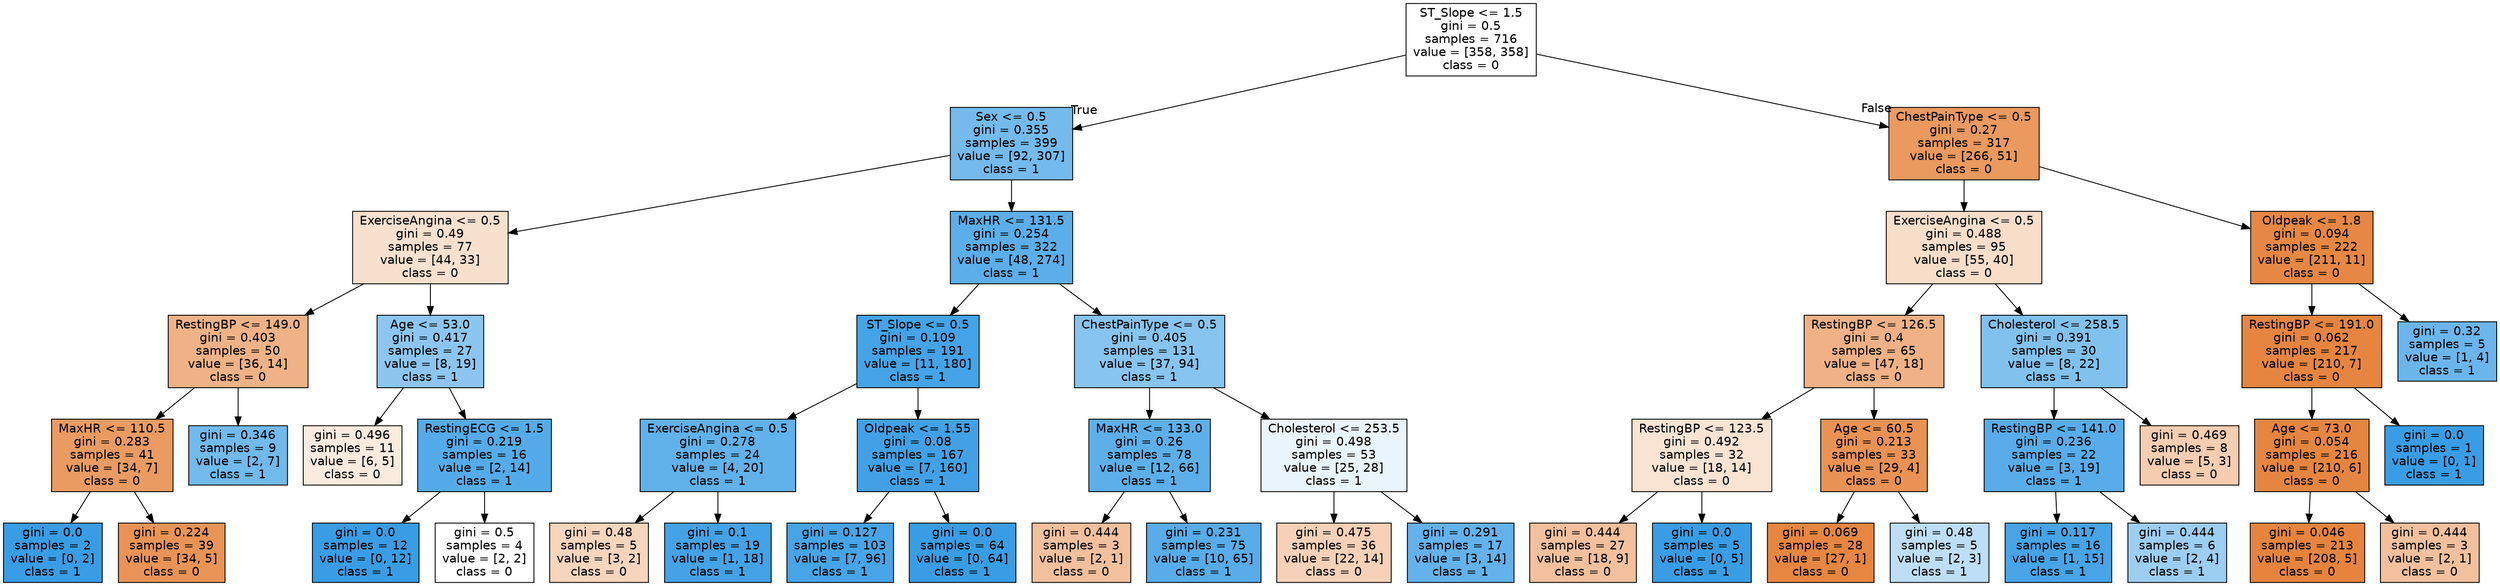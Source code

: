 digraph Tree {
node [shape=box, style="filled", color="black", fontname="helvetica"] ;
edge [fontname="helvetica"] ;
0 [label="ST_Slope <= 1.5\ngini = 0.5\nsamples = 716\nvalue = [358, 358]\nclass = 0", fillcolor="#ffffff"] ;
1 [label="Sex <= 0.5\ngini = 0.355\nsamples = 399\nvalue = [92, 307]\nclass = 1", fillcolor="#74baed"] ;
0 -> 1 [labeldistance=2.5, labelangle=45, headlabel="True"] ;
2 [label="ExerciseAngina <= 0.5\ngini = 0.49\nsamples = 77\nvalue = [44, 33]\nclass = 0", fillcolor="#f8e0ce"] ;
1 -> 2 ;
3 [label="RestingBP <= 149.0\ngini = 0.403\nsamples = 50\nvalue = [36, 14]\nclass = 0", fillcolor="#efb286"] ;
2 -> 3 ;
4 [label="MaxHR <= 110.5\ngini = 0.283\nsamples = 41\nvalue = [34, 7]\nclass = 0", fillcolor="#ea9b62"] ;
3 -> 4 ;
5 [label="gini = 0.0\nsamples = 2\nvalue = [0, 2]\nclass = 1", fillcolor="#399de5"] ;
4 -> 5 ;
6 [label="gini = 0.224\nsamples = 39\nvalue = [34, 5]\nclass = 0", fillcolor="#e99456"] ;
4 -> 6 ;
7 [label="gini = 0.346\nsamples = 9\nvalue = [2, 7]\nclass = 1", fillcolor="#72b9ec"] ;
3 -> 7 ;
8 [label="Age <= 53.0\ngini = 0.417\nsamples = 27\nvalue = [8, 19]\nclass = 1", fillcolor="#8cc6f0"] ;
2 -> 8 ;
9 [label="gini = 0.496\nsamples = 11\nvalue = [6, 5]\nclass = 0", fillcolor="#fbeade"] ;
8 -> 9 ;
10 [label="RestingECG <= 1.5\ngini = 0.219\nsamples = 16\nvalue = [2, 14]\nclass = 1", fillcolor="#55abe9"] ;
8 -> 10 ;
11 [label="gini = 0.0\nsamples = 12\nvalue = [0, 12]\nclass = 1", fillcolor="#399de5"] ;
10 -> 11 ;
12 [label="gini = 0.5\nsamples = 4\nvalue = [2, 2]\nclass = 0", fillcolor="#ffffff"] ;
10 -> 12 ;
13 [label="MaxHR <= 131.5\ngini = 0.254\nsamples = 322\nvalue = [48, 274]\nclass = 1", fillcolor="#5caeea"] ;
1 -> 13 ;
14 [label="ST_Slope <= 0.5\ngini = 0.109\nsamples = 191\nvalue = [11, 180]\nclass = 1", fillcolor="#45a3e7"] ;
13 -> 14 ;
15 [label="ExerciseAngina <= 0.5\ngini = 0.278\nsamples = 24\nvalue = [4, 20]\nclass = 1", fillcolor="#61b1ea"] ;
14 -> 15 ;
16 [label="gini = 0.48\nsamples = 5\nvalue = [3, 2]\nclass = 0", fillcolor="#f6d5bd"] ;
15 -> 16 ;
17 [label="gini = 0.1\nsamples = 19\nvalue = [1, 18]\nclass = 1", fillcolor="#44a2e6"] ;
15 -> 17 ;
18 [label="Oldpeak <= 1.55\ngini = 0.08\nsamples = 167\nvalue = [7, 160]\nclass = 1", fillcolor="#42a1e6"] ;
14 -> 18 ;
19 [label="gini = 0.127\nsamples = 103\nvalue = [7, 96]\nclass = 1", fillcolor="#47a4e7"] ;
18 -> 19 ;
20 [label="gini = 0.0\nsamples = 64\nvalue = [0, 64]\nclass = 1", fillcolor="#399de5"] ;
18 -> 20 ;
21 [label="ChestPainType <= 0.5\ngini = 0.405\nsamples = 131\nvalue = [37, 94]\nclass = 1", fillcolor="#87c4ef"] ;
13 -> 21 ;
22 [label="MaxHR <= 133.0\ngini = 0.26\nsamples = 78\nvalue = [12, 66]\nclass = 1", fillcolor="#5dafea"] ;
21 -> 22 ;
23 [label="gini = 0.444\nsamples = 3\nvalue = [2, 1]\nclass = 0", fillcolor="#f2c09c"] ;
22 -> 23 ;
24 [label="gini = 0.231\nsamples = 75\nvalue = [10, 65]\nclass = 1", fillcolor="#57ace9"] ;
22 -> 24 ;
25 [label="Cholesterol <= 253.5\ngini = 0.498\nsamples = 53\nvalue = [25, 28]\nclass = 1", fillcolor="#eaf4fc"] ;
21 -> 25 ;
26 [label="gini = 0.475\nsamples = 36\nvalue = [22, 14]\nclass = 0", fillcolor="#f6d1b7"] ;
25 -> 26 ;
27 [label="gini = 0.291\nsamples = 17\nvalue = [3, 14]\nclass = 1", fillcolor="#63b2eb"] ;
25 -> 27 ;
28 [label="ChestPainType <= 0.5\ngini = 0.27\nsamples = 317\nvalue = [266, 51]\nclass = 0", fillcolor="#ea995f"] ;
0 -> 28 [labeldistance=2.5, labelangle=-45, headlabel="False"] ;
29 [label="ExerciseAngina <= 0.5\ngini = 0.488\nsamples = 95\nvalue = [55, 40]\nclass = 0", fillcolor="#f8ddc9"] ;
28 -> 29 ;
30 [label="RestingBP <= 126.5\ngini = 0.4\nsamples = 65\nvalue = [47, 18]\nclass = 0", fillcolor="#efb185"] ;
29 -> 30 ;
31 [label="RestingBP <= 123.5\ngini = 0.492\nsamples = 32\nvalue = [18, 14]\nclass = 0", fillcolor="#f9e3d3"] ;
30 -> 31 ;
32 [label="gini = 0.444\nsamples = 27\nvalue = [18, 9]\nclass = 0", fillcolor="#f2c09c"] ;
31 -> 32 ;
33 [label="gini = 0.0\nsamples = 5\nvalue = [0, 5]\nclass = 1", fillcolor="#399de5"] ;
31 -> 33 ;
34 [label="Age <= 60.5\ngini = 0.213\nsamples = 33\nvalue = [29, 4]\nclass = 0", fillcolor="#e99254"] ;
30 -> 34 ;
35 [label="gini = 0.069\nsamples = 28\nvalue = [27, 1]\nclass = 0", fillcolor="#e68640"] ;
34 -> 35 ;
36 [label="gini = 0.48\nsamples = 5\nvalue = [2, 3]\nclass = 1", fillcolor="#bddef6"] ;
34 -> 36 ;
37 [label="Cholesterol <= 258.5\ngini = 0.391\nsamples = 30\nvalue = [8, 22]\nclass = 1", fillcolor="#81c1ee"] ;
29 -> 37 ;
38 [label="RestingBP <= 141.0\ngini = 0.236\nsamples = 22\nvalue = [3, 19]\nclass = 1", fillcolor="#58ace9"] ;
37 -> 38 ;
39 [label="gini = 0.117\nsamples = 16\nvalue = [1, 15]\nclass = 1", fillcolor="#46a4e7"] ;
38 -> 39 ;
40 [label="gini = 0.444\nsamples = 6\nvalue = [2, 4]\nclass = 1", fillcolor="#9ccef2"] ;
38 -> 40 ;
41 [label="gini = 0.469\nsamples = 8\nvalue = [5, 3]\nclass = 0", fillcolor="#f5cdb0"] ;
37 -> 41 ;
42 [label="Oldpeak <= 1.8\ngini = 0.094\nsamples = 222\nvalue = [211, 11]\nclass = 0", fillcolor="#e68843"] ;
28 -> 42 ;
43 [label="RestingBP <= 191.0\ngini = 0.062\nsamples = 217\nvalue = [210, 7]\nclass = 0", fillcolor="#e68540"] ;
42 -> 43 ;
44 [label="Age <= 73.0\ngini = 0.054\nsamples = 216\nvalue = [210, 6]\nclass = 0", fillcolor="#e6853f"] ;
43 -> 44 ;
45 [label="gini = 0.046\nsamples = 213\nvalue = [208, 5]\nclass = 0", fillcolor="#e6843e"] ;
44 -> 45 ;
46 [label="gini = 0.444\nsamples = 3\nvalue = [2, 1]\nclass = 0", fillcolor="#f2c09c"] ;
44 -> 46 ;
47 [label="gini = 0.0\nsamples = 1\nvalue = [0, 1]\nclass = 1", fillcolor="#399de5"] ;
43 -> 47 ;
48 [label="gini = 0.32\nsamples = 5\nvalue = [1, 4]\nclass = 1", fillcolor="#6ab6ec"] ;
42 -> 48 ;
}